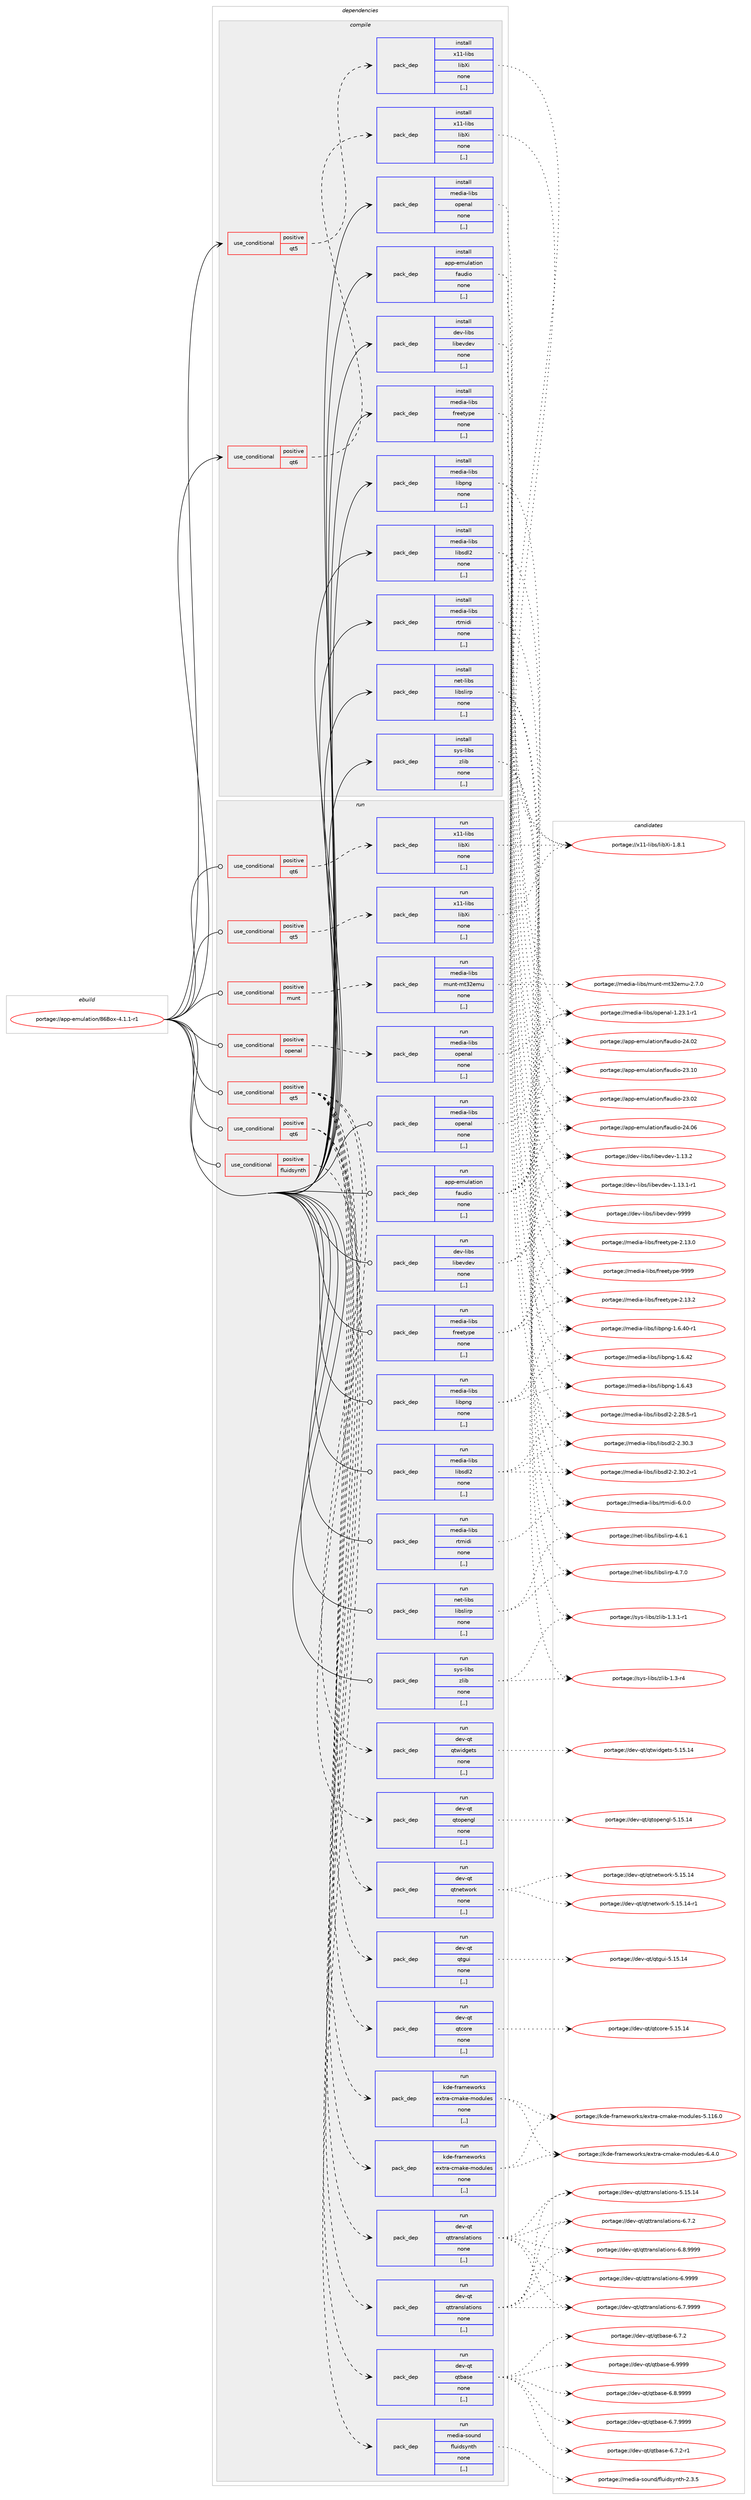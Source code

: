 digraph prolog {

# *************
# Graph options
# *************

newrank=true;
concentrate=true;
compound=true;
graph [rankdir=LR,fontname=Helvetica,fontsize=10,ranksep=1.5];#, ranksep=2.5, nodesep=0.2];
edge  [arrowhead=vee];
node  [fontname=Helvetica,fontsize=10];

# **********
# The ebuild
# **********

subgraph cluster_leftcol {
color=gray;
label=<<i>ebuild</i>>;
id [label="portage://app-emulation/86Box-4.1.1-r1", color=red, width=4, href="../app-emulation/86Box-4.1.1-r1.svg"];
}

# ****************
# The dependencies
# ****************

subgraph cluster_midcol {
color=gray;
label=<<i>dependencies</i>>;
subgraph cluster_compile {
fillcolor="#eeeeee";
style=filled;
label=<<i>compile</i>>;
subgraph cond6189 {
dependency23521 [label=<<TABLE BORDER="0" CELLBORDER="1" CELLSPACING="0" CELLPADDING="4"><TR><TD ROWSPAN="3" CELLPADDING="10">use_conditional</TD></TR><TR><TD>positive</TD></TR><TR><TD>qt5</TD></TR></TABLE>>, shape=none, color=red];
subgraph pack17177 {
dependency23522 [label=<<TABLE BORDER="0" CELLBORDER="1" CELLSPACING="0" CELLPADDING="4" WIDTH="220"><TR><TD ROWSPAN="6" CELLPADDING="30">pack_dep</TD></TR><TR><TD WIDTH="110">install</TD></TR><TR><TD>x11-libs</TD></TR><TR><TD>libXi</TD></TR><TR><TD>none</TD></TR><TR><TD>[,,]</TD></TR></TABLE>>, shape=none, color=blue];
}
dependency23521:e -> dependency23522:w [weight=20,style="dashed",arrowhead="vee"];
}
id:e -> dependency23521:w [weight=20,style="solid",arrowhead="vee"];
subgraph cond6190 {
dependency23523 [label=<<TABLE BORDER="0" CELLBORDER="1" CELLSPACING="0" CELLPADDING="4"><TR><TD ROWSPAN="3" CELLPADDING="10">use_conditional</TD></TR><TR><TD>positive</TD></TR><TR><TD>qt6</TD></TR></TABLE>>, shape=none, color=red];
subgraph pack17178 {
dependency23524 [label=<<TABLE BORDER="0" CELLBORDER="1" CELLSPACING="0" CELLPADDING="4" WIDTH="220"><TR><TD ROWSPAN="6" CELLPADDING="30">pack_dep</TD></TR><TR><TD WIDTH="110">install</TD></TR><TR><TD>x11-libs</TD></TR><TR><TD>libXi</TD></TR><TR><TD>none</TD></TR><TR><TD>[,,]</TD></TR></TABLE>>, shape=none, color=blue];
}
dependency23523:e -> dependency23524:w [weight=20,style="dashed",arrowhead="vee"];
}
id:e -> dependency23523:w [weight=20,style="solid",arrowhead="vee"];
subgraph pack17179 {
dependency23525 [label=<<TABLE BORDER="0" CELLBORDER="1" CELLSPACING="0" CELLPADDING="4" WIDTH="220"><TR><TD ROWSPAN="6" CELLPADDING="30">pack_dep</TD></TR><TR><TD WIDTH="110">install</TD></TR><TR><TD>app-emulation</TD></TR><TR><TD>faudio</TD></TR><TR><TD>none</TD></TR><TR><TD>[,,]</TD></TR></TABLE>>, shape=none, color=blue];
}
id:e -> dependency23525:w [weight=20,style="solid",arrowhead="vee"];
subgraph pack17180 {
dependency23526 [label=<<TABLE BORDER="0" CELLBORDER="1" CELLSPACING="0" CELLPADDING="4" WIDTH="220"><TR><TD ROWSPAN="6" CELLPADDING="30">pack_dep</TD></TR><TR><TD WIDTH="110">install</TD></TR><TR><TD>dev-libs</TD></TR><TR><TD>libevdev</TD></TR><TR><TD>none</TD></TR><TR><TD>[,,]</TD></TR></TABLE>>, shape=none, color=blue];
}
id:e -> dependency23526:w [weight=20,style="solid",arrowhead="vee"];
subgraph pack17181 {
dependency23527 [label=<<TABLE BORDER="0" CELLBORDER="1" CELLSPACING="0" CELLPADDING="4" WIDTH="220"><TR><TD ROWSPAN="6" CELLPADDING="30">pack_dep</TD></TR><TR><TD WIDTH="110">install</TD></TR><TR><TD>media-libs</TD></TR><TR><TD>freetype</TD></TR><TR><TD>none</TD></TR><TR><TD>[,,]</TD></TR></TABLE>>, shape=none, color=blue];
}
id:e -> dependency23527:w [weight=20,style="solid",arrowhead="vee"];
subgraph pack17182 {
dependency23528 [label=<<TABLE BORDER="0" CELLBORDER="1" CELLSPACING="0" CELLPADDING="4" WIDTH="220"><TR><TD ROWSPAN="6" CELLPADDING="30">pack_dep</TD></TR><TR><TD WIDTH="110">install</TD></TR><TR><TD>media-libs</TD></TR><TR><TD>libpng</TD></TR><TR><TD>none</TD></TR><TR><TD>[,,]</TD></TR></TABLE>>, shape=none, color=blue];
}
id:e -> dependency23528:w [weight=20,style="solid",arrowhead="vee"];
subgraph pack17183 {
dependency23529 [label=<<TABLE BORDER="0" CELLBORDER="1" CELLSPACING="0" CELLPADDING="4" WIDTH="220"><TR><TD ROWSPAN="6" CELLPADDING="30">pack_dep</TD></TR><TR><TD WIDTH="110">install</TD></TR><TR><TD>media-libs</TD></TR><TR><TD>libsdl2</TD></TR><TR><TD>none</TD></TR><TR><TD>[,,]</TD></TR></TABLE>>, shape=none, color=blue];
}
id:e -> dependency23529:w [weight=20,style="solid",arrowhead="vee"];
subgraph pack17184 {
dependency23530 [label=<<TABLE BORDER="0" CELLBORDER="1" CELLSPACING="0" CELLPADDING="4" WIDTH="220"><TR><TD ROWSPAN="6" CELLPADDING="30">pack_dep</TD></TR><TR><TD WIDTH="110">install</TD></TR><TR><TD>media-libs</TD></TR><TR><TD>openal</TD></TR><TR><TD>none</TD></TR><TR><TD>[,,]</TD></TR></TABLE>>, shape=none, color=blue];
}
id:e -> dependency23530:w [weight=20,style="solid",arrowhead="vee"];
subgraph pack17185 {
dependency23531 [label=<<TABLE BORDER="0" CELLBORDER="1" CELLSPACING="0" CELLPADDING="4" WIDTH="220"><TR><TD ROWSPAN="6" CELLPADDING="30">pack_dep</TD></TR><TR><TD WIDTH="110">install</TD></TR><TR><TD>media-libs</TD></TR><TR><TD>rtmidi</TD></TR><TR><TD>none</TD></TR><TR><TD>[,,]</TD></TR></TABLE>>, shape=none, color=blue];
}
id:e -> dependency23531:w [weight=20,style="solid",arrowhead="vee"];
subgraph pack17186 {
dependency23532 [label=<<TABLE BORDER="0" CELLBORDER="1" CELLSPACING="0" CELLPADDING="4" WIDTH="220"><TR><TD ROWSPAN="6" CELLPADDING="30">pack_dep</TD></TR><TR><TD WIDTH="110">install</TD></TR><TR><TD>net-libs</TD></TR><TR><TD>libslirp</TD></TR><TR><TD>none</TD></TR><TR><TD>[,,]</TD></TR></TABLE>>, shape=none, color=blue];
}
id:e -> dependency23532:w [weight=20,style="solid",arrowhead="vee"];
subgraph pack17187 {
dependency23533 [label=<<TABLE BORDER="0" CELLBORDER="1" CELLSPACING="0" CELLPADDING="4" WIDTH="220"><TR><TD ROWSPAN="6" CELLPADDING="30">pack_dep</TD></TR><TR><TD WIDTH="110">install</TD></TR><TR><TD>sys-libs</TD></TR><TR><TD>zlib</TD></TR><TR><TD>none</TD></TR><TR><TD>[,,]</TD></TR></TABLE>>, shape=none, color=blue];
}
id:e -> dependency23533:w [weight=20,style="solid",arrowhead="vee"];
}
subgraph cluster_compileandrun {
fillcolor="#eeeeee";
style=filled;
label=<<i>compile and run</i>>;
}
subgraph cluster_run {
fillcolor="#eeeeee";
style=filled;
label=<<i>run</i>>;
subgraph cond6191 {
dependency23534 [label=<<TABLE BORDER="0" CELLBORDER="1" CELLSPACING="0" CELLPADDING="4"><TR><TD ROWSPAN="3" CELLPADDING="10">use_conditional</TD></TR><TR><TD>positive</TD></TR><TR><TD>fluidsynth</TD></TR></TABLE>>, shape=none, color=red];
subgraph pack17188 {
dependency23535 [label=<<TABLE BORDER="0" CELLBORDER="1" CELLSPACING="0" CELLPADDING="4" WIDTH="220"><TR><TD ROWSPAN="6" CELLPADDING="30">pack_dep</TD></TR><TR><TD WIDTH="110">run</TD></TR><TR><TD>media-sound</TD></TR><TR><TD>fluidsynth</TD></TR><TR><TD>none</TD></TR><TR><TD>[,,]</TD></TR></TABLE>>, shape=none, color=blue];
}
dependency23534:e -> dependency23535:w [weight=20,style="dashed",arrowhead="vee"];
}
id:e -> dependency23534:w [weight=20,style="solid",arrowhead="odot"];
subgraph cond6192 {
dependency23536 [label=<<TABLE BORDER="0" CELLBORDER="1" CELLSPACING="0" CELLPADDING="4"><TR><TD ROWSPAN="3" CELLPADDING="10">use_conditional</TD></TR><TR><TD>positive</TD></TR><TR><TD>munt</TD></TR></TABLE>>, shape=none, color=red];
subgraph pack17189 {
dependency23537 [label=<<TABLE BORDER="0" CELLBORDER="1" CELLSPACING="0" CELLPADDING="4" WIDTH="220"><TR><TD ROWSPAN="6" CELLPADDING="30">pack_dep</TD></TR><TR><TD WIDTH="110">run</TD></TR><TR><TD>media-libs</TD></TR><TR><TD>munt-mt32emu</TD></TR><TR><TD>none</TD></TR><TR><TD>[,,]</TD></TR></TABLE>>, shape=none, color=blue];
}
dependency23536:e -> dependency23537:w [weight=20,style="dashed",arrowhead="vee"];
}
id:e -> dependency23536:w [weight=20,style="solid",arrowhead="odot"];
subgraph cond6193 {
dependency23538 [label=<<TABLE BORDER="0" CELLBORDER="1" CELLSPACING="0" CELLPADDING="4"><TR><TD ROWSPAN="3" CELLPADDING="10">use_conditional</TD></TR><TR><TD>positive</TD></TR><TR><TD>openal</TD></TR></TABLE>>, shape=none, color=red];
subgraph pack17190 {
dependency23539 [label=<<TABLE BORDER="0" CELLBORDER="1" CELLSPACING="0" CELLPADDING="4" WIDTH="220"><TR><TD ROWSPAN="6" CELLPADDING="30">pack_dep</TD></TR><TR><TD WIDTH="110">run</TD></TR><TR><TD>media-libs</TD></TR><TR><TD>openal</TD></TR><TR><TD>none</TD></TR><TR><TD>[,,]</TD></TR></TABLE>>, shape=none, color=blue];
}
dependency23538:e -> dependency23539:w [weight=20,style="dashed",arrowhead="vee"];
}
id:e -> dependency23538:w [weight=20,style="solid",arrowhead="odot"];
subgraph cond6194 {
dependency23540 [label=<<TABLE BORDER="0" CELLBORDER="1" CELLSPACING="0" CELLPADDING="4"><TR><TD ROWSPAN="3" CELLPADDING="10">use_conditional</TD></TR><TR><TD>positive</TD></TR><TR><TD>qt5</TD></TR></TABLE>>, shape=none, color=red];
subgraph pack17191 {
dependency23541 [label=<<TABLE BORDER="0" CELLBORDER="1" CELLSPACING="0" CELLPADDING="4" WIDTH="220"><TR><TD ROWSPAN="6" CELLPADDING="30">pack_dep</TD></TR><TR><TD WIDTH="110">run</TD></TR><TR><TD>dev-qt</TD></TR><TR><TD>qtcore</TD></TR><TR><TD>none</TD></TR><TR><TD>[,,]</TD></TR></TABLE>>, shape=none, color=blue];
}
dependency23540:e -> dependency23541:w [weight=20,style="dashed",arrowhead="vee"];
subgraph pack17192 {
dependency23542 [label=<<TABLE BORDER="0" CELLBORDER="1" CELLSPACING="0" CELLPADDING="4" WIDTH="220"><TR><TD ROWSPAN="6" CELLPADDING="30">pack_dep</TD></TR><TR><TD WIDTH="110">run</TD></TR><TR><TD>dev-qt</TD></TR><TR><TD>qtgui</TD></TR><TR><TD>none</TD></TR><TR><TD>[,,]</TD></TR></TABLE>>, shape=none, color=blue];
}
dependency23540:e -> dependency23542:w [weight=20,style="dashed",arrowhead="vee"];
subgraph pack17193 {
dependency23543 [label=<<TABLE BORDER="0" CELLBORDER="1" CELLSPACING="0" CELLPADDING="4" WIDTH="220"><TR><TD ROWSPAN="6" CELLPADDING="30">pack_dep</TD></TR><TR><TD WIDTH="110">run</TD></TR><TR><TD>dev-qt</TD></TR><TR><TD>qtnetwork</TD></TR><TR><TD>none</TD></TR><TR><TD>[,,]</TD></TR></TABLE>>, shape=none, color=blue];
}
dependency23540:e -> dependency23543:w [weight=20,style="dashed",arrowhead="vee"];
subgraph pack17194 {
dependency23544 [label=<<TABLE BORDER="0" CELLBORDER="1" CELLSPACING="0" CELLPADDING="4" WIDTH="220"><TR><TD ROWSPAN="6" CELLPADDING="30">pack_dep</TD></TR><TR><TD WIDTH="110">run</TD></TR><TR><TD>dev-qt</TD></TR><TR><TD>qtopengl</TD></TR><TR><TD>none</TD></TR><TR><TD>[,,]</TD></TR></TABLE>>, shape=none, color=blue];
}
dependency23540:e -> dependency23544:w [weight=20,style="dashed",arrowhead="vee"];
subgraph pack17195 {
dependency23545 [label=<<TABLE BORDER="0" CELLBORDER="1" CELLSPACING="0" CELLPADDING="4" WIDTH="220"><TR><TD ROWSPAN="6" CELLPADDING="30">pack_dep</TD></TR><TR><TD WIDTH="110">run</TD></TR><TR><TD>dev-qt</TD></TR><TR><TD>qttranslations</TD></TR><TR><TD>none</TD></TR><TR><TD>[,,]</TD></TR></TABLE>>, shape=none, color=blue];
}
dependency23540:e -> dependency23545:w [weight=20,style="dashed",arrowhead="vee"];
subgraph pack17196 {
dependency23546 [label=<<TABLE BORDER="0" CELLBORDER="1" CELLSPACING="0" CELLPADDING="4" WIDTH="220"><TR><TD ROWSPAN="6" CELLPADDING="30">pack_dep</TD></TR><TR><TD WIDTH="110">run</TD></TR><TR><TD>dev-qt</TD></TR><TR><TD>qtwidgets</TD></TR><TR><TD>none</TD></TR><TR><TD>[,,]</TD></TR></TABLE>>, shape=none, color=blue];
}
dependency23540:e -> dependency23546:w [weight=20,style="dashed",arrowhead="vee"];
subgraph pack17197 {
dependency23547 [label=<<TABLE BORDER="0" CELLBORDER="1" CELLSPACING="0" CELLPADDING="4" WIDTH="220"><TR><TD ROWSPAN="6" CELLPADDING="30">pack_dep</TD></TR><TR><TD WIDTH="110">run</TD></TR><TR><TD>kde-frameworks</TD></TR><TR><TD>extra-cmake-modules</TD></TR><TR><TD>none</TD></TR><TR><TD>[,,]</TD></TR></TABLE>>, shape=none, color=blue];
}
dependency23540:e -> dependency23547:w [weight=20,style="dashed",arrowhead="vee"];
}
id:e -> dependency23540:w [weight=20,style="solid",arrowhead="odot"];
subgraph cond6195 {
dependency23548 [label=<<TABLE BORDER="0" CELLBORDER="1" CELLSPACING="0" CELLPADDING="4"><TR><TD ROWSPAN="3" CELLPADDING="10">use_conditional</TD></TR><TR><TD>positive</TD></TR><TR><TD>qt5</TD></TR></TABLE>>, shape=none, color=red];
subgraph pack17198 {
dependency23549 [label=<<TABLE BORDER="0" CELLBORDER="1" CELLSPACING="0" CELLPADDING="4" WIDTH="220"><TR><TD ROWSPAN="6" CELLPADDING="30">pack_dep</TD></TR><TR><TD WIDTH="110">run</TD></TR><TR><TD>x11-libs</TD></TR><TR><TD>libXi</TD></TR><TR><TD>none</TD></TR><TR><TD>[,,]</TD></TR></TABLE>>, shape=none, color=blue];
}
dependency23548:e -> dependency23549:w [weight=20,style="dashed",arrowhead="vee"];
}
id:e -> dependency23548:w [weight=20,style="solid",arrowhead="odot"];
subgraph cond6196 {
dependency23550 [label=<<TABLE BORDER="0" CELLBORDER="1" CELLSPACING="0" CELLPADDING="4"><TR><TD ROWSPAN="3" CELLPADDING="10">use_conditional</TD></TR><TR><TD>positive</TD></TR><TR><TD>qt6</TD></TR></TABLE>>, shape=none, color=red];
subgraph pack17199 {
dependency23551 [label=<<TABLE BORDER="0" CELLBORDER="1" CELLSPACING="0" CELLPADDING="4" WIDTH="220"><TR><TD ROWSPAN="6" CELLPADDING="30">pack_dep</TD></TR><TR><TD WIDTH="110">run</TD></TR><TR><TD>dev-qt</TD></TR><TR><TD>qtbase</TD></TR><TR><TD>none</TD></TR><TR><TD>[,,]</TD></TR></TABLE>>, shape=none, color=blue];
}
dependency23550:e -> dependency23551:w [weight=20,style="dashed",arrowhead="vee"];
subgraph pack17200 {
dependency23552 [label=<<TABLE BORDER="0" CELLBORDER="1" CELLSPACING="0" CELLPADDING="4" WIDTH="220"><TR><TD ROWSPAN="6" CELLPADDING="30">pack_dep</TD></TR><TR><TD WIDTH="110">run</TD></TR><TR><TD>dev-qt</TD></TR><TR><TD>qttranslations</TD></TR><TR><TD>none</TD></TR><TR><TD>[,,]</TD></TR></TABLE>>, shape=none, color=blue];
}
dependency23550:e -> dependency23552:w [weight=20,style="dashed",arrowhead="vee"];
subgraph pack17201 {
dependency23553 [label=<<TABLE BORDER="0" CELLBORDER="1" CELLSPACING="0" CELLPADDING="4" WIDTH="220"><TR><TD ROWSPAN="6" CELLPADDING="30">pack_dep</TD></TR><TR><TD WIDTH="110">run</TD></TR><TR><TD>kde-frameworks</TD></TR><TR><TD>extra-cmake-modules</TD></TR><TR><TD>none</TD></TR><TR><TD>[,,]</TD></TR></TABLE>>, shape=none, color=blue];
}
dependency23550:e -> dependency23553:w [weight=20,style="dashed",arrowhead="vee"];
}
id:e -> dependency23550:w [weight=20,style="solid",arrowhead="odot"];
subgraph cond6197 {
dependency23554 [label=<<TABLE BORDER="0" CELLBORDER="1" CELLSPACING="0" CELLPADDING="4"><TR><TD ROWSPAN="3" CELLPADDING="10">use_conditional</TD></TR><TR><TD>positive</TD></TR><TR><TD>qt6</TD></TR></TABLE>>, shape=none, color=red];
subgraph pack17202 {
dependency23555 [label=<<TABLE BORDER="0" CELLBORDER="1" CELLSPACING="0" CELLPADDING="4" WIDTH="220"><TR><TD ROWSPAN="6" CELLPADDING="30">pack_dep</TD></TR><TR><TD WIDTH="110">run</TD></TR><TR><TD>x11-libs</TD></TR><TR><TD>libXi</TD></TR><TR><TD>none</TD></TR><TR><TD>[,,]</TD></TR></TABLE>>, shape=none, color=blue];
}
dependency23554:e -> dependency23555:w [weight=20,style="dashed",arrowhead="vee"];
}
id:e -> dependency23554:w [weight=20,style="solid",arrowhead="odot"];
subgraph pack17203 {
dependency23556 [label=<<TABLE BORDER="0" CELLBORDER="1" CELLSPACING="0" CELLPADDING="4" WIDTH="220"><TR><TD ROWSPAN="6" CELLPADDING="30">pack_dep</TD></TR><TR><TD WIDTH="110">run</TD></TR><TR><TD>app-emulation</TD></TR><TR><TD>faudio</TD></TR><TR><TD>none</TD></TR><TR><TD>[,,]</TD></TR></TABLE>>, shape=none, color=blue];
}
id:e -> dependency23556:w [weight=20,style="solid",arrowhead="odot"];
subgraph pack17204 {
dependency23557 [label=<<TABLE BORDER="0" CELLBORDER="1" CELLSPACING="0" CELLPADDING="4" WIDTH="220"><TR><TD ROWSPAN="6" CELLPADDING="30">pack_dep</TD></TR><TR><TD WIDTH="110">run</TD></TR><TR><TD>dev-libs</TD></TR><TR><TD>libevdev</TD></TR><TR><TD>none</TD></TR><TR><TD>[,,]</TD></TR></TABLE>>, shape=none, color=blue];
}
id:e -> dependency23557:w [weight=20,style="solid",arrowhead="odot"];
subgraph pack17205 {
dependency23558 [label=<<TABLE BORDER="0" CELLBORDER="1" CELLSPACING="0" CELLPADDING="4" WIDTH="220"><TR><TD ROWSPAN="6" CELLPADDING="30">pack_dep</TD></TR><TR><TD WIDTH="110">run</TD></TR><TR><TD>media-libs</TD></TR><TR><TD>freetype</TD></TR><TR><TD>none</TD></TR><TR><TD>[,,]</TD></TR></TABLE>>, shape=none, color=blue];
}
id:e -> dependency23558:w [weight=20,style="solid",arrowhead="odot"];
subgraph pack17206 {
dependency23559 [label=<<TABLE BORDER="0" CELLBORDER="1" CELLSPACING="0" CELLPADDING="4" WIDTH="220"><TR><TD ROWSPAN="6" CELLPADDING="30">pack_dep</TD></TR><TR><TD WIDTH="110">run</TD></TR><TR><TD>media-libs</TD></TR><TR><TD>libpng</TD></TR><TR><TD>none</TD></TR><TR><TD>[,,]</TD></TR></TABLE>>, shape=none, color=blue];
}
id:e -> dependency23559:w [weight=20,style="solid",arrowhead="odot"];
subgraph pack17207 {
dependency23560 [label=<<TABLE BORDER="0" CELLBORDER="1" CELLSPACING="0" CELLPADDING="4" WIDTH="220"><TR><TD ROWSPAN="6" CELLPADDING="30">pack_dep</TD></TR><TR><TD WIDTH="110">run</TD></TR><TR><TD>media-libs</TD></TR><TR><TD>libsdl2</TD></TR><TR><TD>none</TD></TR><TR><TD>[,,]</TD></TR></TABLE>>, shape=none, color=blue];
}
id:e -> dependency23560:w [weight=20,style="solid",arrowhead="odot"];
subgraph pack17208 {
dependency23561 [label=<<TABLE BORDER="0" CELLBORDER="1" CELLSPACING="0" CELLPADDING="4" WIDTH="220"><TR><TD ROWSPAN="6" CELLPADDING="30">pack_dep</TD></TR><TR><TD WIDTH="110">run</TD></TR><TR><TD>media-libs</TD></TR><TR><TD>openal</TD></TR><TR><TD>none</TD></TR><TR><TD>[,,]</TD></TR></TABLE>>, shape=none, color=blue];
}
id:e -> dependency23561:w [weight=20,style="solid",arrowhead="odot"];
subgraph pack17209 {
dependency23562 [label=<<TABLE BORDER="0" CELLBORDER="1" CELLSPACING="0" CELLPADDING="4" WIDTH="220"><TR><TD ROWSPAN="6" CELLPADDING="30">pack_dep</TD></TR><TR><TD WIDTH="110">run</TD></TR><TR><TD>media-libs</TD></TR><TR><TD>rtmidi</TD></TR><TR><TD>none</TD></TR><TR><TD>[,,]</TD></TR></TABLE>>, shape=none, color=blue];
}
id:e -> dependency23562:w [weight=20,style="solid",arrowhead="odot"];
subgraph pack17210 {
dependency23563 [label=<<TABLE BORDER="0" CELLBORDER="1" CELLSPACING="0" CELLPADDING="4" WIDTH="220"><TR><TD ROWSPAN="6" CELLPADDING="30">pack_dep</TD></TR><TR><TD WIDTH="110">run</TD></TR><TR><TD>net-libs</TD></TR><TR><TD>libslirp</TD></TR><TR><TD>none</TD></TR><TR><TD>[,,]</TD></TR></TABLE>>, shape=none, color=blue];
}
id:e -> dependency23563:w [weight=20,style="solid",arrowhead="odot"];
subgraph pack17211 {
dependency23564 [label=<<TABLE BORDER="0" CELLBORDER="1" CELLSPACING="0" CELLPADDING="4" WIDTH="220"><TR><TD ROWSPAN="6" CELLPADDING="30">pack_dep</TD></TR><TR><TD WIDTH="110">run</TD></TR><TR><TD>sys-libs</TD></TR><TR><TD>zlib</TD></TR><TR><TD>none</TD></TR><TR><TD>[,,]</TD></TR></TABLE>>, shape=none, color=blue];
}
id:e -> dependency23564:w [weight=20,style="solid",arrowhead="odot"];
}
}

# **************
# The candidates
# **************

subgraph cluster_choices {
rank=same;
color=gray;
label=<<i>candidates</i>>;

subgraph choice17177 {
color=black;
nodesep=1;
choice12049494510810598115471081059888105454946564649 [label="portage://x11-libs/libXi-1.8.1", color=red, width=4,href="../x11-libs/libXi-1.8.1.svg"];
dependency23522:e -> choice12049494510810598115471081059888105454946564649:w [style=dotted,weight="100"];
}
subgraph choice17178 {
color=black;
nodesep=1;
choice12049494510810598115471081059888105454946564649 [label="portage://x11-libs/libXi-1.8.1", color=red, width=4,href="../x11-libs/libXi-1.8.1.svg"];
dependency23524:e -> choice12049494510810598115471081059888105454946564649:w [style=dotted,weight="100"];
}
subgraph choice17179 {
color=black;
nodesep=1;
choice9711211245101109117108971161051111104710297117100105111455052464854 [label="portage://app-emulation/faudio-24.06", color=red, width=4,href="../app-emulation/faudio-24.06.svg"];
choice9711211245101109117108971161051111104710297117100105111455052464850 [label="portage://app-emulation/faudio-24.02", color=red, width=4,href="../app-emulation/faudio-24.02.svg"];
choice9711211245101109117108971161051111104710297117100105111455051464948 [label="portage://app-emulation/faudio-23.10", color=red, width=4,href="../app-emulation/faudio-23.10.svg"];
choice9711211245101109117108971161051111104710297117100105111455051464850 [label="portage://app-emulation/faudio-23.02", color=red, width=4,href="../app-emulation/faudio-23.02.svg"];
dependency23525:e -> choice9711211245101109117108971161051111104710297117100105111455052464854:w [style=dotted,weight="100"];
dependency23525:e -> choice9711211245101109117108971161051111104710297117100105111455052464850:w [style=dotted,weight="100"];
dependency23525:e -> choice9711211245101109117108971161051111104710297117100105111455051464948:w [style=dotted,weight="100"];
dependency23525:e -> choice9711211245101109117108971161051111104710297117100105111455051464850:w [style=dotted,weight="100"];
}
subgraph choice17180 {
color=black;
nodesep=1;
choice100101118451081059811547108105981011181001011184557575757 [label="portage://dev-libs/libevdev-9999", color=red, width=4,href="../dev-libs/libevdev-9999.svg"];
choice1001011184510810598115471081059810111810010111845494649514650 [label="portage://dev-libs/libevdev-1.13.2", color=red, width=4,href="../dev-libs/libevdev-1.13.2.svg"];
choice10010111845108105981154710810598101118100101118454946495146494511449 [label="portage://dev-libs/libevdev-1.13.1-r1", color=red, width=4,href="../dev-libs/libevdev-1.13.1-r1.svg"];
dependency23526:e -> choice100101118451081059811547108105981011181001011184557575757:w [style=dotted,weight="100"];
dependency23526:e -> choice1001011184510810598115471081059810111810010111845494649514650:w [style=dotted,weight="100"];
dependency23526:e -> choice10010111845108105981154710810598101118100101118454946495146494511449:w [style=dotted,weight="100"];
}
subgraph choice17181 {
color=black;
nodesep=1;
choice109101100105974510810598115471021141011011161211121014557575757 [label="portage://media-libs/freetype-9999", color=red, width=4,href="../media-libs/freetype-9999.svg"];
choice1091011001059745108105981154710211410110111612111210145504649514650 [label="portage://media-libs/freetype-2.13.2", color=red, width=4,href="../media-libs/freetype-2.13.2.svg"];
choice1091011001059745108105981154710211410110111612111210145504649514648 [label="portage://media-libs/freetype-2.13.0", color=red, width=4,href="../media-libs/freetype-2.13.0.svg"];
dependency23527:e -> choice109101100105974510810598115471021141011011161211121014557575757:w [style=dotted,weight="100"];
dependency23527:e -> choice1091011001059745108105981154710211410110111612111210145504649514650:w [style=dotted,weight="100"];
dependency23527:e -> choice1091011001059745108105981154710211410110111612111210145504649514648:w [style=dotted,weight="100"];
}
subgraph choice17182 {
color=black;
nodesep=1;
choice109101100105974510810598115471081059811211010345494654465251 [label="portage://media-libs/libpng-1.6.43", color=red, width=4,href="../media-libs/libpng-1.6.43.svg"];
choice109101100105974510810598115471081059811211010345494654465250 [label="portage://media-libs/libpng-1.6.42", color=red, width=4,href="../media-libs/libpng-1.6.42.svg"];
choice1091011001059745108105981154710810598112110103454946544652484511449 [label="portage://media-libs/libpng-1.6.40-r1", color=red, width=4,href="../media-libs/libpng-1.6.40-r1.svg"];
dependency23528:e -> choice109101100105974510810598115471081059811211010345494654465251:w [style=dotted,weight="100"];
dependency23528:e -> choice109101100105974510810598115471081059811211010345494654465250:w [style=dotted,weight="100"];
dependency23528:e -> choice1091011001059745108105981154710810598112110103454946544652484511449:w [style=dotted,weight="100"];
}
subgraph choice17183 {
color=black;
nodesep=1;
choice10910110010597451081059811547108105981151001085045504651484651 [label="portage://media-libs/libsdl2-2.30.3", color=red, width=4,href="../media-libs/libsdl2-2.30.3.svg"];
choice109101100105974510810598115471081059811510010850455046514846504511449 [label="portage://media-libs/libsdl2-2.30.2-r1", color=red, width=4,href="../media-libs/libsdl2-2.30.2-r1.svg"];
choice109101100105974510810598115471081059811510010850455046505646534511449 [label="portage://media-libs/libsdl2-2.28.5-r1", color=red, width=4,href="../media-libs/libsdl2-2.28.5-r1.svg"];
dependency23529:e -> choice10910110010597451081059811547108105981151001085045504651484651:w [style=dotted,weight="100"];
dependency23529:e -> choice109101100105974510810598115471081059811510010850455046514846504511449:w [style=dotted,weight="100"];
dependency23529:e -> choice109101100105974510810598115471081059811510010850455046505646534511449:w [style=dotted,weight="100"];
}
subgraph choice17184 {
color=black;
nodesep=1;
choice1091011001059745108105981154711111210111097108454946505146494511449 [label="portage://media-libs/openal-1.23.1-r1", color=red, width=4,href="../media-libs/openal-1.23.1-r1.svg"];
dependency23530:e -> choice1091011001059745108105981154711111210111097108454946505146494511449:w [style=dotted,weight="100"];
}
subgraph choice17185 {
color=black;
nodesep=1;
choice10910110010597451081059811547114116109105100105455446484648 [label="portage://media-libs/rtmidi-6.0.0", color=red, width=4,href="../media-libs/rtmidi-6.0.0.svg"];
dependency23531:e -> choice10910110010597451081059811547114116109105100105455446484648:w [style=dotted,weight="100"];
}
subgraph choice17186 {
color=black;
nodesep=1;
choice11010111645108105981154710810598115108105114112455246554648 [label="portage://net-libs/libslirp-4.7.0", color=red, width=4,href="../net-libs/libslirp-4.7.0.svg"];
choice11010111645108105981154710810598115108105114112455246544649 [label="portage://net-libs/libslirp-4.6.1", color=red, width=4,href="../net-libs/libslirp-4.6.1.svg"];
dependency23532:e -> choice11010111645108105981154710810598115108105114112455246554648:w [style=dotted,weight="100"];
dependency23532:e -> choice11010111645108105981154710810598115108105114112455246544649:w [style=dotted,weight="100"];
}
subgraph choice17187 {
color=black;
nodesep=1;
choice115121115451081059811547122108105984549465146494511449 [label="portage://sys-libs/zlib-1.3.1-r1", color=red, width=4,href="../sys-libs/zlib-1.3.1-r1.svg"];
choice11512111545108105981154712210810598454946514511452 [label="portage://sys-libs/zlib-1.3-r4", color=red, width=4,href="../sys-libs/zlib-1.3-r4.svg"];
dependency23533:e -> choice115121115451081059811547122108105984549465146494511449:w [style=dotted,weight="100"];
dependency23533:e -> choice11512111545108105981154712210810598454946514511452:w [style=dotted,weight="100"];
}
subgraph choice17188 {
color=black;
nodesep=1;
choice109101100105974511511111711010047102108117105100115121110116104455046514653 [label="portage://media-sound/fluidsynth-2.3.5", color=red, width=4,href="../media-sound/fluidsynth-2.3.5.svg"];
dependency23535:e -> choice109101100105974511511111711010047102108117105100115121110116104455046514653:w [style=dotted,weight="100"];
}
subgraph choice17189 {
color=black;
nodesep=1;
choice10910110010597451081059811547109117110116451091165150101109117455046554648 [label="portage://media-libs/munt-mt32emu-2.7.0", color=red, width=4,href="../media-libs/munt-mt32emu-2.7.0.svg"];
dependency23537:e -> choice10910110010597451081059811547109117110116451091165150101109117455046554648:w [style=dotted,weight="100"];
}
subgraph choice17190 {
color=black;
nodesep=1;
choice1091011001059745108105981154711111210111097108454946505146494511449 [label="portage://media-libs/openal-1.23.1-r1", color=red, width=4,href="../media-libs/openal-1.23.1-r1.svg"];
dependency23539:e -> choice1091011001059745108105981154711111210111097108454946505146494511449:w [style=dotted,weight="100"];
}
subgraph choice17191 {
color=black;
nodesep=1;
choice1001011184511311647113116991111141014553464953464952 [label="portage://dev-qt/qtcore-5.15.14", color=red, width=4,href="../dev-qt/qtcore-5.15.14.svg"];
dependency23541:e -> choice1001011184511311647113116991111141014553464953464952:w [style=dotted,weight="100"];
}
subgraph choice17192 {
color=black;
nodesep=1;
choice10010111845113116471131161031171054553464953464952 [label="portage://dev-qt/qtgui-5.15.14", color=red, width=4,href="../dev-qt/qtgui-5.15.14.svg"];
dependency23542:e -> choice10010111845113116471131161031171054553464953464952:w [style=dotted,weight="100"];
}
subgraph choice17193 {
color=black;
nodesep=1;
choice100101118451131164711311611010111611911111410745534649534649524511449 [label="portage://dev-qt/qtnetwork-5.15.14-r1", color=red, width=4,href="../dev-qt/qtnetwork-5.15.14-r1.svg"];
choice10010111845113116471131161101011161191111141074553464953464952 [label="portage://dev-qt/qtnetwork-5.15.14", color=red, width=4,href="../dev-qt/qtnetwork-5.15.14.svg"];
dependency23543:e -> choice100101118451131164711311611010111611911111410745534649534649524511449:w [style=dotted,weight="100"];
dependency23543:e -> choice10010111845113116471131161101011161191111141074553464953464952:w [style=dotted,weight="100"];
}
subgraph choice17194 {
color=black;
nodesep=1;
choice10010111845113116471131161111121011101031084553464953464952 [label="portage://dev-qt/qtopengl-5.15.14", color=red, width=4,href="../dev-qt/qtopengl-5.15.14.svg"];
dependency23544:e -> choice10010111845113116471131161111121011101031084553464953464952:w [style=dotted,weight="100"];
}
subgraph choice17195 {
color=black;
nodesep=1;
choice1001011184511311647113116116114971101151089711610511111011545544657575757 [label="portage://dev-qt/qttranslations-6.9999", color=red, width=4,href="../dev-qt/qttranslations-6.9999.svg"];
choice10010111845113116471131161161149711011510897116105111110115455446564657575757 [label="portage://dev-qt/qttranslations-6.8.9999", color=red, width=4,href="../dev-qt/qttranslations-6.8.9999.svg"];
choice10010111845113116471131161161149711011510897116105111110115455446554657575757 [label="portage://dev-qt/qttranslations-6.7.9999", color=red, width=4,href="../dev-qt/qttranslations-6.7.9999.svg"];
choice10010111845113116471131161161149711011510897116105111110115455446554650 [label="portage://dev-qt/qttranslations-6.7.2", color=red, width=4,href="../dev-qt/qttranslations-6.7.2.svg"];
choice100101118451131164711311611611497110115108971161051111101154553464953464952 [label="portage://dev-qt/qttranslations-5.15.14", color=red, width=4,href="../dev-qt/qttranslations-5.15.14.svg"];
dependency23545:e -> choice1001011184511311647113116116114971101151089711610511111011545544657575757:w [style=dotted,weight="100"];
dependency23545:e -> choice10010111845113116471131161161149711011510897116105111110115455446564657575757:w [style=dotted,weight="100"];
dependency23545:e -> choice10010111845113116471131161161149711011510897116105111110115455446554657575757:w [style=dotted,weight="100"];
dependency23545:e -> choice10010111845113116471131161161149711011510897116105111110115455446554650:w [style=dotted,weight="100"];
dependency23545:e -> choice100101118451131164711311611611497110115108971161051111101154553464953464952:w [style=dotted,weight="100"];
}
subgraph choice17196 {
color=black;
nodesep=1;
choice10010111845113116471131161191051001031011161154553464953464952 [label="portage://dev-qt/qtwidgets-5.15.14", color=red, width=4,href="../dev-qt/qtwidgets-5.15.14.svg"];
dependency23546:e -> choice10010111845113116471131161191051001031011161154553464953464952:w [style=dotted,weight="100"];
}
subgraph choice17197 {
color=black;
nodesep=1;
choice1071001014510211497109101119111114107115471011201161149745991099710710145109111100117108101115455446524648 [label="portage://kde-frameworks/extra-cmake-modules-6.4.0", color=red, width=4,href="../kde-frameworks/extra-cmake-modules-6.4.0.svg"];
choice10710010145102114971091011191111141071154710112011611497459910997107101451091111001171081011154553464949544648 [label="portage://kde-frameworks/extra-cmake-modules-5.116.0", color=red, width=4,href="../kde-frameworks/extra-cmake-modules-5.116.0.svg"];
dependency23547:e -> choice1071001014510211497109101119111114107115471011201161149745991099710710145109111100117108101115455446524648:w [style=dotted,weight="100"];
dependency23547:e -> choice10710010145102114971091011191111141071154710112011611497459910997107101451091111001171081011154553464949544648:w [style=dotted,weight="100"];
}
subgraph choice17198 {
color=black;
nodesep=1;
choice12049494510810598115471081059888105454946564649 [label="portage://x11-libs/libXi-1.8.1", color=red, width=4,href="../x11-libs/libXi-1.8.1.svg"];
dependency23549:e -> choice12049494510810598115471081059888105454946564649:w [style=dotted,weight="100"];
}
subgraph choice17199 {
color=black;
nodesep=1;
choice1001011184511311647113116989711510145544657575757 [label="portage://dev-qt/qtbase-6.9999", color=red, width=4,href="../dev-qt/qtbase-6.9999.svg"];
choice10010111845113116471131169897115101455446564657575757 [label="portage://dev-qt/qtbase-6.8.9999", color=red, width=4,href="../dev-qt/qtbase-6.8.9999.svg"];
choice10010111845113116471131169897115101455446554657575757 [label="portage://dev-qt/qtbase-6.7.9999", color=red, width=4,href="../dev-qt/qtbase-6.7.9999.svg"];
choice100101118451131164711311698971151014554465546504511449 [label="portage://dev-qt/qtbase-6.7.2-r1", color=red, width=4,href="../dev-qt/qtbase-6.7.2-r1.svg"];
choice10010111845113116471131169897115101455446554650 [label="portage://dev-qt/qtbase-6.7.2", color=red, width=4,href="../dev-qt/qtbase-6.7.2.svg"];
dependency23551:e -> choice1001011184511311647113116989711510145544657575757:w [style=dotted,weight="100"];
dependency23551:e -> choice10010111845113116471131169897115101455446564657575757:w [style=dotted,weight="100"];
dependency23551:e -> choice10010111845113116471131169897115101455446554657575757:w [style=dotted,weight="100"];
dependency23551:e -> choice100101118451131164711311698971151014554465546504511449:w [style=dotted,weight="100"];
dependency23551:e -> choice10010111845113116471131169897115101455446554650:w [style=dotted,weight="100"];
}
subgraph choice17200 {
color=black;
nodesep=1;
choice1001011184511311647113116116114971101151089711610511111011545544657575757 [label="portage://dev-qt/qttranslations-6.9999", color=red, width=4,href="../dev-qt/qttranslations-6.9999.svg"];
choice10010111845113116471131161161149711011510897116105111110115455446564657575757 [label="portage://dev-qt/qttranslations-6.8.9999", color=red, width=4,href="../dev-qt/qttranslations-6.8.9999.svg"];
choice10010111845113116471131161161149711011510897116105111110115455446554657575757 [label="portage://dev-qt/qttranslations-6.7.9999", color=red, width=4,href="../dev-qt/qttranslations-6.7.9999.svg"];
choice10010111845113116471131161161149711011510897116105111110115455446554650 [label="portage://dev-qt/qttranslations-6.7.2", color=red, width=4,href="../dev-qt/qttranslations-6.7.2.svg"];
choice100101118451131164711311611611497110115108971161051111101154553464953464952 [label="portage://dev-qt/qttranslations-5.15.14", color=red, width=4,href="../dev-qt/qttranslations-5.15.14.svg"];
dependency23552:e -> choice1001011184511311647113116116114971101151089711610511111011545544657575757:w [style=dotted,weight="100"];
dependency23552:e -> choice10010111845113116471131161161149711011510897116105111110115455446564657575757:w [style=dotted,weight="100"];
dependency23552:e -> choice10010111845113116471131161161149711011510897116105111110115455446554657575757:w [style=dotted,weight="100"];
dependency23552:e -> choice10010111845113116471131161161149711011510897116105111110115455446554650:w [style=dotted,weight="100"];
dependency23552:e -> choice100101118451131164711311611611497110115108971161051111101154553464953464952:w [style=dotted,weight="100"];
}
subgraph choice17201 {
color=black;
nodesep=1;
choice1071001014510211497109101119111114107115471011201161149745991099710710145109111100117108101115455446524648 [label="portage://kde-frameworks/extra-cmake-modules-6.4.0", color=red, width=4,href="../kde-frameworks/extra-cmake-modules-6.4.0.svg"];
choice10710010145102114971091011191111141071154710112011611497459910997107101451091111001171081011154553464949544648 [label="portage://kde-frameworks/extra-cmake-modules-5.116.0", color=red, width=4,href="../kde-frameworks/extra-cmake-modules-5.116.0.svg"];
dependency23553:e -> choice1071001014510211497109101119111114107115471011201161149745991099710710145109111100117108101115455446524648:w [style=dotted,weight="100"];
dependency23553:e -> choice10710010145102114971091011191111141071154710112011611497459910997107101451091111001171081011154553464949544648:w [style=dotted,weight="100"];
}
subgraph choice17202 {
color=black;
nodesep=1;
choice12049494510810598115471081059888105454946564649 [label="portage://x11-libs/libXi-1.8.1", color=red, width=4,href="../x11-libs/libXi-1.8.1.svg"];
dependency23555:e -> choice12049494510810598115471081059888105454946564649:w [style=dotted,weight="100"];
}
subgraph choice17203 {
color=black;
nodesep=1;
choice9711211245101109117108971161051111104710297117100105111455052464854 [label="portage://app-emulation/faudio-24.06", color=red, width=4,href="../app-emulation/faudio-24.06.svg"];
choice9711211245101109117108971161051111104710297117100105111455052464850 [label="portage://app-emulation/faudio-24.02", color=red, width=4,href="../app-emulation/faudio-24.02.svg"];
choice9711211245101109117108971161051111104710297117100105111455051464948 [label="portage://app-emulation/faudio-23.10", color=red, width=4,href="../app-emulation/faudio-23.10.svg"];
choice9711211245101109117108971161051111104710297117100105111455051464850 [label="portage://app-emulation/faudio-23.02", color=red, width=4,href="../app-emulation/faudio-23.02.svg"];
dependency23556:e -> choice9711211245101109117108971161051111104710297117100105111455052464854:w [style=dotted,weight="100"];
dependency23556:e -> choice9711211245101109117108971161051111104710297117100105111455052464850:w [style=dotted,weight="100"];
dependency23556:e -> choice9711211245101109117108971161051111104710297117100105111455051464948:w [style=dotted,weight="100"];
dependency23556:e -> choice9711211245101109117108971161051111104710297117100105111455051464850:w [style=dotted,weight="100"];
}
subgraph choice17204 {
color=black;
nodesep=1;
choice100101118451081059811547108105981011181001011184557575757 [label="portage://dev-libs/libevdev-9999", color=red, width=4,href="../dev-libs/libevdev-9999.svg"];
choice1001011184510810598115471081059810111810010111845494649514650 [label="portage://dev-libs/libevdev-1.13.2", color=red, width=4,href="../dev-libs/libevdev-1.13.2.svg"];
choice10010111845108105981154710810598101118100101118454946495146494511449 [label="portage://dev-libs/libevdev-1.13.1-r1", color=red, width=4,href="../dev-libs/libevdev-1.13.1-r1.svg"];
dependency23557:e -> choice100101118451081059811547108105981011181001011184557575757:w [style=dotted,weight="100"];
dependency23557:e -> choice1001011184510810598115471081059810111810010111845494649514650:w [style=dotted,weight="100"];
dependency23557:e -> choice10010111845108105981154710810598101118100101118454946495146494511449:w [style=dotted,weight="100"];
}
subgraph choice17205 {
color=black;
nodesep=1;
choice109101100105974510810598115471021141011011161211121014557575757 [label="portage://media-libs/freetype-9999", color=red, width=4,href="../media-libs/freetype-9999.svg"];
choice1091011001059745108105981154710211410110111612111210145504649514650 [label="portage://media-libs/freetype-2.13.2", color=red, width=4,href="../media-libs/freetype-2.13.2.svg"];
choice1091011001059745108105981154710211410110111612111210145504649514648 [label="portage://media-libs/freetype-2.13.0", color=red, width=4,href="../media-libs/freetype-2.13.0.svg"];
dependency23558:e -> choice109101100105974510810598115471021141011011161211121014557575757:w [style=dotted,weight="100"];
dependency23558:e -> choice1091011001059745108105981154710211410110111612111210145504649514650:w [style=dotted,weight="100"];
dependency23558:e -> choice1091011001059745108105981154710211410110111612111210145504649514648:w [style=dotted,weight="100"];
}
subgraph choice17206 {
color=black;
nodesep=1;
choice109101100105974510810598115471081059811211010345494654465251 [label="portage://media-libs/libpng-1.6.43", color=red, width=4,href="../media-libs/libpng-1.6.43.svg"];
choice109101100105974510810598115471081059811211010345494654465250 [label="portage://media-libs/libpng-1.6.42", color=red, width=4,href="../media-libs/libpng-1.6.42.svg"];
choice1091011001059745108105981154710810598112110103454946544652484511449 [label="portage://media-libs/libpng-1.6.40-r1", color=red, width=4,href="../media-libs/libpng-1.6.40-r1.svg"];
dependency23559:e -> choice109101100105974510810598115471081059811211010345494654465251:w [style=dotted,weight="100"];
dependency23559:e -> choice109101100105974510810598115471081059811211010345494654465250:w [style=dotted,weight="100"];
dependency23559:e -> choice1091011001059745108105981154710810598112110103454946544652484511449:w [style=dotted,weight="100"];
}
subgraph choice17207 {
color=black;
nodesep=1;
choice10910110010597451081059811547108105981151001085045504651484651 [label="portage://media-libs/libsdl2-2.30.3", color=red, width=4,href="../media-libs/libsdl2-2.30.3.svg"];
choice109101100105974510810598115471081059811510010850455046514846504511449 [label="portage://media-libs/libsdl2-2.30.2-r1", color=red, width=4,href="../media-libs/libsdl2-2.30.2-r1.svg"];
choice109101100105974510810598115471081059811510010850455046505646534511449 [label="portage://media-libs/libsdl2-2.28.5-r1", color=red, width=4,href="../media-libs/libsdl2-2.28.5-r1.svg"];
dependency23560:e -> choice10910110010597451081059811547108105981151001085045504651484651:w [style=dotted,weight="100"];
dependency23560:e -> choice109101100105974510810598115471081059811510010850455046514846504511449:w [style=dotted,weight="100"];
dependency23560:e -> choice109101100105974510810598115471081059811510010850455046505646534511449:w [style=dotted,weight="100"];
}
subgraph choice17208 {
color=black;
nodesep=1;
choice1091011001059745108105981154711111210111097108454946505146494511449 [label="portage://media-libs/openal-1.23.1-r1", color=red, width=4,href="../media-libs/openal-1.23.1-r1.svg"];
dependency23561:e -> choice1091011001059745108105981154711111210111097108454946505146494511449:w [style=dotted,weight="100"];
}
subgraph choice17209 {
color=black;
nodesep=1;
choice10910110010597451081059811547114116109105100105455446484648 [label="portage://media-libs/rtmidi-6.0.0", color=red, width=4,href="../media-libs/rtmidi-6.0.0.svg"];
dependency23562:e -> choice10910110010597451081059811547114116109105100105455446484648:w [style=dotted,weight="100"];
}
subgraph choice17210 {
color=black;
nodesep=1;
choice11010111645108105981154710810598115108105114112455246554648 [label="portage://net-libs/libslirp-4.7.0", color=red, width=4,href="../net-libs/libslirp-4.7.0.svg"];
choice11010111645108105981154710810598115108105114112455246544649 [label="portage://net-libs/libslirp-4.6.1", color=red, width=4,href="../net-libs/libslirp-4.6.1.svg"];
dependency23563:e -> choice11010111645108105981154710810598115108105114112455246554648:w [style=dotted,weight="100"];
dependency23563:e -> choice11010111645108105981154710810598115108105114112455246544649:w [style=dotted,weight="100"];
}
subgraph choice17211 {
color=black;
nodesep=1;
choice115121115451081059811547122108105984549465146494511449 [label="portage://sys-libs/zlib-1.3.1-r1", color=red, width=4,href="../sys-libs/zlib-1.3.1-r1.svg"];
choice11512111545108105981154712210810598454946514511452 [label="portage://sys-libs/zlib-1.3-r4", color=red, width=4,href="../sys-libs/zlib-1.3-r4.svg"];
dependency23564:e -> choice115121115451081059811547122108105984549465146494511449:w [style=dotted,weight="100"];
dependency23564:e -> choice11512111545108105981154712210810598454946514511452:w [style=dotted,weight="100"];
}
}

}
